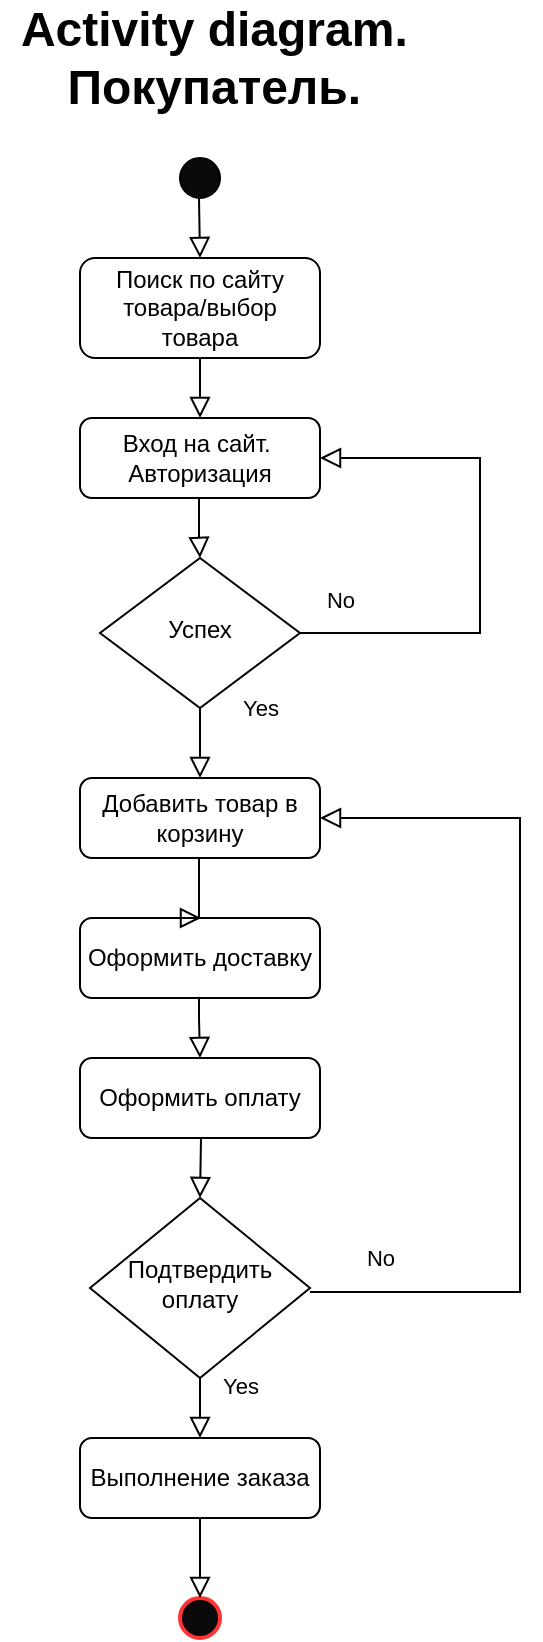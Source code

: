 <mxfile version="14.2.9" type="device"><diagram id="C5RBs43oDa-KdzZeNtuy" name="Page-1"><mxGraphModel dx="1008" dy="548" grid="1" gridSize="10" guides="1" tooltips="1" connect="1" arrows="1" fold="1" page="1" pageScale="1" pageWidth="827" pageHeight="1169" math="0" shadow="0"><root><mxCell id="WIyWlLk6GJQsqaUBKTNV-0"/><mxCell id="WIyWlLk6GJQsqaUBKTNV-1" parent="WIyWlLk6GJQsqaUBKTNV-0"/><mxCell id="WIyWlLk6GJQsqaUBKTNV-2" value="" style="rounded=0;html=1;jettySize=auto;orthogonalLoop=1;fontSize=11;endArrow=block;endFill=0;endSize=8;strokeWidth=1;shadow=0;labelBackgroundColor=none;edgeStyle=orthogonalEdgeStyle;" parent="WIyWlLk6GJQsqaUBKTNV-1" source="WIyWlLk6GJQsqaUBKTNV-3" edge="1"><mxGeometry relative="1" as="geometry"><mxPoint x="300" y="230" as="targetPoint"/></mxGeometry></mxCell><mxCell id="WIyWlLk6GJQsqaUBKTNV-3" value="Поиск по сайту товара/выбор товара" style="rounded=1;whiteSpace=wrap;html=1;fontSize=12;glass=0;strokeWidth=1;shadow=0;" parent="WIyWlLk6GJQsqaUBKTNV-1" vertex="1"><mxGeometry x="240" y="150" width="120" height="50" as="geometry"/></mxCell><mxCell id="WIyWlLk6GJQsqaUBKTNV-4" value="Yes" style="rounded=0;html=1;jettySize=auto;orthogonalLoop=1;fontSize=11;endArrow=block;endFill=0;endSize=8;strokeWidth=1;shadow=0;labelBackgroundColor=none;edgeStyle=orthogonalEdgeStyle;" parent="WIyWlLk6GJQsqaUBKTNV-1" source="WIyWlLk6GJQsqaUBKTNV-6" edge="1"><mxGeometry x="-1" y="30" relative="1" as="geometry"><mxPoint as="offset"/><mxPoint x="300" y="410" as="targetPoint"/></mxGeometry></mxCell><mxCell id="WIyWlLk6GJQsqaUBKTNV-5" value="No" style="edgeStyle=orthogonalEdgeStyle;rounded=0;html=1;jettySize=auto;orthogonalLoop=1;fontSize=11;endArrow=block;endFill=0;endSize=8;strokeWidth=1;shadow=0;labelBackgroundColor=none;entryX=1;entryY=0.5;entryDx=0;entryDy=0;" parent="WIyWlLk6GJQsqaUBKTNV-1" source="WIyWlLk6GJQsqaUBKTNV-6" target="8haskWQ42FaRi9AvgPEg-4" edge="1"><mxGeometry x="-0.845" y="18" relative="1" as="geometry"><mxPoint y="1" as="offset"/><mxPoint x="400" y="250" as="targetPoint"/><Array as="points"><mxPoint x="440" y="338"/><mxPoint x="440" y="250"/></Array></mxGeometry></mxCell><mxCell id="WIyWlLk6GJQsqaUBKTNV-6" value="Успех" style="rhombus;whiteSpace=wrap;html=1;shadow=0;fontFamily=Helvetica;fontSize=12;align=center;strokeWidth=1;spacing=6;spacingTop=-4;" parent="WIyWlLk6GJQsqaUBKTNV-1" vertex="1"><mxGeometry x="250" y="300" width="100" height="75" as="geometry"/></mxCell><mxCell id="WIyWlLk6GJQsqaUBKTNV-10" value="Подтвердить&lt;br&gt;оплату" style="rhombus;whiteSpace=wrap;html=1;shadow=0;fontFamily=Helvetica;fontSize=12;align=center;strokeWidth=1;spacing=6;spacingTop=-4;" parent="WIyWlLk6GJQsqaUBKTNV-1" vertex="1"><mxGeometry x="245" y="620" width="110" height="90" as="geometry"/></mxCell><mxCell id="WIyWlLk6GJQsqaUBKTNV-11" value="Выполнение заказа" style="rounded=1;whiteSpace=wrap;html=1;fontSize=12;glass=0;strokeWidth=1;shadow=0;" parent="WIyWlLk6GJQsqaUBKTNV-1" vertex="1"><mxGeometry x="240" y="740" width="120" height="40" as="geometry"/></mxCell><mxCell id="8haskWQ42FaRi9AvgPEg-0" value="&lt;font style=&quot;font-size: 24px&quot;&gt;&lt;b&gt;Activity diagram.&amp;nbsp;&lt;br&gt;Покупатель.&amp;nbsp;&lt;/b&gt;&lt;/font&gt;" style="text;html=1;align=center;verticalAlign=middle;resizable=0;points=[];autosize=1;" vertex="1" parent="WIyWlLk6GJQsqaUBKTNV-1"><mxGeometry x="200" y="30" width="220" height="40" as="geometry"/></mxCell><mxCell id="8haskWQ42FaRi9AvgPEg-2" value="" style="ellipse;whiteSpace=wrap;html=1;aspect=fixed;fillColor=#0A0A0A;" vertex="1" parent="WIyWlLk6GJQsqaUBKTNV-1"><mxGeometry x="290" y="100" width="20" height="20" as="geometry"/></mxCell><mxCell id="8haskWQ42FaRi9AvgPEg-3" value="" style="rounded=0;html=1;jettySize=auto;orthogonalLoop=1;fontSize=11;endArrow=block;endFill=0;endSize=8;strokeWidth=1;shadow=0;labelBackgroundColor=none;edgeStyle=orthogonalEdgeStyle;entryX=0.5;entryY=0;entryDx=0;entryDy=0;" edge="1" parent="WIyWlLk6GJQsqaUBKTNV-1" target="WIyWlLk6GJQsqaUBKTNV-3"><mxGeometry relative="1" as="geometry"><mxPoint x="299.5" y="120" as="sourcePoint"/><mxPoint x="300" y="150" as="targetPoint"/><Array as="points"/></mxGeometry></mxCell><mxCell id="8haskWQ42FaRi9AvgPEg-4" value="Вход на сайт.&amp;nbsp;&lt;br&gt;Авторизация" style="rounded=1;whiteSpace=wrap;html=1;fontSize=12;glass=0;strokeWidth=1;shadow=0;" vertex="1" parent="WIyWlLk6GJQsqaUBKTNV-1"><mxGeometry x="240" y="230" width="120" height="40" as="geometry"/></mxCell><mxCell id="8haskWQ42FaRi9AvgPEg-9" value="" style="rounded=0;html=1;jettySize=auto;orthogonalLoop=1;fontSize=11;endArrow=block;endFill=0;endSize=8;strokeWidth=1;shadow=0;labelBackgroundColor=none;edgeStyle=orthogonalEdgeStyle;" edge="1" parent="WIyWlLk6GJQsqaUBKTNV-1"><mxGeometry relative="1" as="geometry"><mxPoint x="299.5" y="270" as="sourcePoint"/><mxPoint x="300" y="300" as="targetPoint"/><Array as="points"><mxPoint x="299.5" y="290"/><mxPoint x="299.5" y="290"/></Array></mxGeometry></mxCell><mxCell id="8haskWQ42FaRi9AvgPEg-11" value="Добавить товар в корзину" style="rounded=1;whiteSpace=wrap;html=1;fontSize=12;glass=0;strokeWidth=1;shadow=0;" vertex="1" parent="WIyWlLk6GJQsqaUBKTNV-1"><mxGeometry x="240" y="410" width="120" height="40" as="geometry"/></mxCell><mxCell id="8haskWQ42FaRi9AvgPEg-12" value="Оформить доставку" style="rounded=1;whiteSpace=wrap;html=1;fontSize=12;glass=0;strokeWidth=1;shadow=0;" vertex="1" parent="WIyWlLk6GJQsqaUBKTNV-1"><mxGeometry x="240" y="480" width="120" height="40" as="geometry"/></mxCell><mxCell id="8haskWQ42FaRi9AvgPEg-13" value="" style="rounded=0;html=1;jettySize=auto;orthogonalLoop=1;fontSize=11;endArrow=block;endFill=0;endSize=8;strokeWidth=1;shadow=0;labelBackgroundColor=none;edgeStyle=orthogonalEdgeStyle;" edge="1" parent="WIyWlLk6GJQsqaUBKTNV-1"><mxGeometry relative="1" as="geometry"><mxPoint x="299.5" y="450" as="sourcePoint"/><mxPoint x="300.5" y="480" as="targetPoint"/><Array as="points"><mxPoint x="299.5" y="470"/><mxPoint x="299.5" y="470"/></Array></mxGeometry></mxCell><mxCell id="8haskWQ42FaRi9AvgPEg-14" value="Оформить оплату" style="rounded=1;whiteSpace=wrap;html=1;fontSize=12;glass=0;strokeWidth=1;shadow=0;" vertex="1" parent="WIyWlLk6GJQsqaUBKTNV-1"><mxGeometry x="240" y="550" width="120" height="40" as="geometry"/></mxCell><mxCell id="8haskWQ42FaRi9AvgPEg-15" value="" style="rounded=0;html=1;jettySize=auto;orthogonalLoop=1;fontSize=11;endArrow=block;endFill=0;endSize=8;strokeWidth=1;shadow=0;labelBackgroundColor=none;edgeStyle=orthogonalEdgeStyle;" edge="1" parent="WIyWlLk6GJQsqaUBKTNV-1"><mxGeometry relative="1" as="geometry"><mxPoint x="300.5" y="520" as="sourcePoint"/><mxPoint x="300" y="550" as="targetPoint"/><Array as="points"><mxPoint x="299.5" y="530"/><mxPoint x="299.5" y="530"/></Array></mxGeometry></mxCell><mxCell id="8haskWQ42FaRi9AvgPEg-16" value="" style="rounded=0;html=1;jettySize=auto;orthogonalLoop=1;fontSize=11;endArrow=block;endFill=0;endSize=8;strokeWidth=1;shadow=0;labelBackgroundColor=none;edgeStyle=orthogonalEdgeStyle;entryX=0.5;entryY=0;entryDx=0;entryDy=0;" edge="1" parent="WIyWlLk6GJQsqaUBKTNV-1" target="WIyWlLk6GJQsqaUBKTNV-10"><mxGeometry relative="1" as="geometry"><mxPoint x="300.5" y="590" as="sourcePoint"/><mxPoint x="300" y="610" as="targetPoint"/><Array as="points"><mxPoint x="300" y="590"/></Array></mxGeometry></mxCell><mxCell id="8haskWQ42FaRi9AvgPEg-17" value="Yes" style="rounded=0;html=1;jettySize=auto;orthogonalLoop=1;fontSize=11;endArrow=block;endFill=0;endSize=8;strokeWidth=1;shadow=0;labelBackgroundColor=none;edgeStyle=orthogonalEdgeStyle;exitX=0.5;exitY=1;exitDx=0;exitDy=0;entryX=0.5;entryY=0;entryDx=0;entryDy=0;" edge="1" parent="WIyWlLk6GJQsqaUBKTNV-1" source="WIyWlLk6GJQsqaUBKTNV-10" target="WIyWlLk6GJQsqaUBKTNV-11"><mxGeometry x="-0.778" y="20" relative="1" as="geometry"><mxPoint as="offset"/><mxPoint x="299.5" y="740" as="sourcePoint"/><mxPoint x="299.5" y="775" as="targetPoint"/></mxGeometry></mxCell><mxCell id="8haskWQ42FaRi9AvgPEg-18" value="No" style="edgeStyle=orthogonalEdgeStyle;rounded=0;html=1;jettySize=auto;orthogonalLoop=1;fontSize=11;endArrow=block;endFill=0;endSize=8;strokeWidth=1;shadow=0;labelBackgroundColor=none;entryX=1;entryY=0.5;entryDx=0;entryDy=0;" edge="1" parent="WIyWlLk6GJQsqaUBKTNV-1" target="8haskWQ42FaRi9AvgPEg-11"><mxGeometry x="-0.845" y="18" relative="1" as="geometry"><mxPoint y="1" as="offset"/><mxPoint x="355" y="667" as="sourcePoint"/><mxPoint x="445" y="430" as="targetPoint"/><Array as="points"><mxPoint x="460" y="667"/><mxPoint x="460" y="430"/></Array></mxGeometry></mxCell><mxCell id="8haskWQ42FaRi9AvgPEg-19" value="" style="ellipse;whiteSpace=wrap;html=1;aspect=fixed;fillColor=#0A0A0A;strokeColor=#FF3333;strokeWidth=2;perimeterSpacing=3;sketch=0;shadow=0;" vertex="1" parent="WIyWlLk6GJQsqaUBKTNV-1"><mxGeometry x="290" y="820" width="20" height="20" as="geometry"/></mxCell><mxCell id="8haskWQ42FaRi9AvgPEg-20" value="" style="rounded=0;html=1;jettySize=auto;orthogonalLoop=1;fontSize=11;endArrow=block;endFill=0;endSize=8;strokeWidth=1;shadow=0;labelBackgroundColor=none;edgeStyle=orthogonalEdgeStyle;exitX=0.5;exitY=1;exitDx=0;exitDy=0;" edge="1" parent="WIyWlLk6GJQsqaUBKTNV-1" source="WIyWlLk6GJQsqaUBKTNV-11"><mxGeometry relative="1" as="geometry"><mxPoint x="300" y="810" as="sourcePoint"/><mxPoint x="300" y="820" as="targetPoint"/><Array as="points"><mxPoint x="300" y="810"/></Array></mxGeometry></mxCell></root></mxGraphModel></diagram></mxfile>